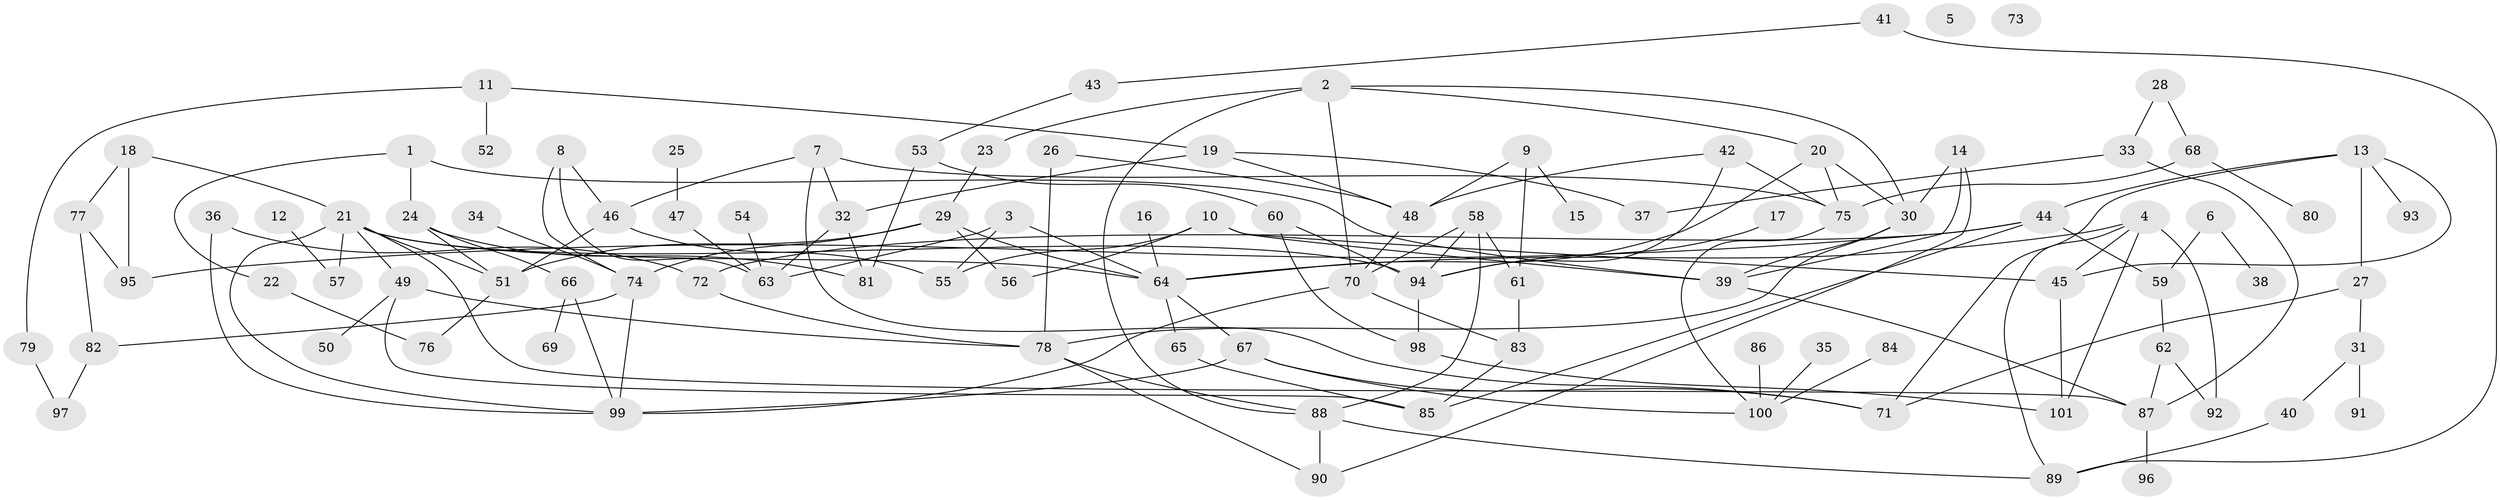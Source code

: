 // coarse degree distribution, {4: 0.1794871794871795, 5: 0.15384615384615385, 3: 0.10256410256410256, 9: 0.05128205128205128, 7: 0.07692307692307693, 6: 0.05128205128205128, 12: 0.02564102564102564, 1: 0.15384615384615385, 2: 0.1794871794871795, 13: 0.02564102564102564}
// Generated by graph-tools (version 1.1) at 2025/35/03/04/25 23:35:48]
// undirected, 101 vertices, 154 edges
graph export_dot {
  node [color=gray90,style=filled];
  1;
  2;
  3;
  4;
  5;
  6;
  7;
  8;
  9;
  10;
  11;
  12;
  13;
  14;
  15;
  16;
  17;
  18;
  19;
  20;
  21;
  22;
  23;
  24;
  25;
  26;
  27;
  28;
  29;
  30;
  31;
  32;
  33;
  34;
  35;
  36;
  37;
  38;
  39;
  40;
  41;
  42;
  43;
  44;
  45;
  46;
  47;
  48;
  49;
  50;
  51;
  52;
  53;
  54;
  55;
  56;
  57;
  58;
  59;
  60;
  61;
  62;
  63;
  64;
  65;
  66;
  67;
  68;
  69;
  70;
  71;
  72;
  73;
  74;
  75;
  76;
  77;
  78;
  79;
  80;
  81;
  82;
  83;
  84;
  85;
  86;
  87;
  88;
  89;
  90;
  91;
  92;
  93;
  94;
  95;
  96;
  97;
  98;
  99;
  100;
  101;
  1 -- 22;
  1 -- 24;
  1 -- 39;
  2 -- 20;
  2 -- 23;
  2 -- 30;
  2 -- 70;
  2 -- 88;
  3 -- 55;
  3 -- 63;
  3 -- 64;
  4 -- 45;
  4 -- 64;
  4 -- 89;
  4 -- 92;
  4 -- 101;
  6 -- 38;
  6 -- 59;
  7 -- 32;
  7 -- 46;
  7 -- 71;
  7 -- 75;
  8 -- 46;
  8 -- 63;
  8 -- 74;
  9 -- 15;
  9 -- 48;
  9 -- 61;
  10 -- 39;
  10 -- 45;
  10 -- 55;
  10 -- 56;
  11 -- 19;
  11 -- 52;
  11 -- 79;
  12 -- 57;
  13 -- 27;
  13 -- 44;
  13 -- 45;
  13 -- 71;
  13 -- 93;
  14 -- 30;
  14 -- 39;
  14 -- 90;
  16 -- 64;
  17 -- 94;
  18 -- 21;
  18 -- 77;
  18 -- 95;
  19 -- 32;
  19 -- 37;
  19 -- 48;
  20 -- 30;
  20 -- 64;
  20 -- 75;
  21 -- 49;
  21 -- 51;
  21 -- 57;
  21 -- 64;
  21 -- 87;
  21 -- 94;
  21 -- 99;
  22 -- 76;
  23 -- 29;
  24 -- 51;
  24 -- 66;
  24 -- 81;
  25 -- 47;
  26 -- 48;
  26 -- 78;
  27 -- 31;
  27 -- 71;
  28 -- 33;
  28 -- 68;
  29 -- 51;
  29 -- 56;
  29 -- 64;
  29 -- 74;
  30 -- 39;
  30 -- 78;
  31 -- 40;
  31 -- 91;
  32 -- 63;
  32 -- 81;
  33 -- 37;
  33 -- 87;
  34 -- 74;
  35 -- 100;
  36 -- 72;
  36 -- 99;
  39 -- 87;
  40 -- 89;
  41 -- 43;
  41 -- 89;
  42 -- 48;
  42 -- 75;
  42 -- 94;
  43 -- 53;
  44 -- 59;
  44 -- 72;
  44 -- 85;
  44 -- 95;
  45 -- 101;
  46 -- 51;
  46 -- 55;
  47 -- 63;
  48 -- 70;
  49 -- 50;
  49 -- 78;
  49 -- 85;
  51 -- 76;
  53 -- 60;
  53 -- 81;
  54 -- 63;
  58 -- 61;
  58 -- 70;
  58 -- 88;
  58 -- 94;
  59 -- 62;
  60 -- 94;
  60 -- 98;
  61 -- 83;
  62 -- 87;
  62 -- 92;
  64 -- 65;
  64 -- 67;
  65 -- 85;
  66 -- 69;
  66 -- 99;
  67 -- 71;
  67 -- 99;
  67 -- 100;
  68 -- 75;
  68 -- 80;
  70 -- 83;
  70 -- 99;
  72 -- 78;
  74 -- 82;
  74 -- 99;
  75 -- 100;
  77 -- 82;
  77 -- 95;
  78 -- 88;
  78 -- 90;
  79 -- 97;
  82 -- 97;
  83 -- 85;
  84 -- 100;
  86 -- 100;
  87 -- 96;
  88 -- 89;
  88 -- 90;
  94 -- 98;
  98 -- 101;
}
